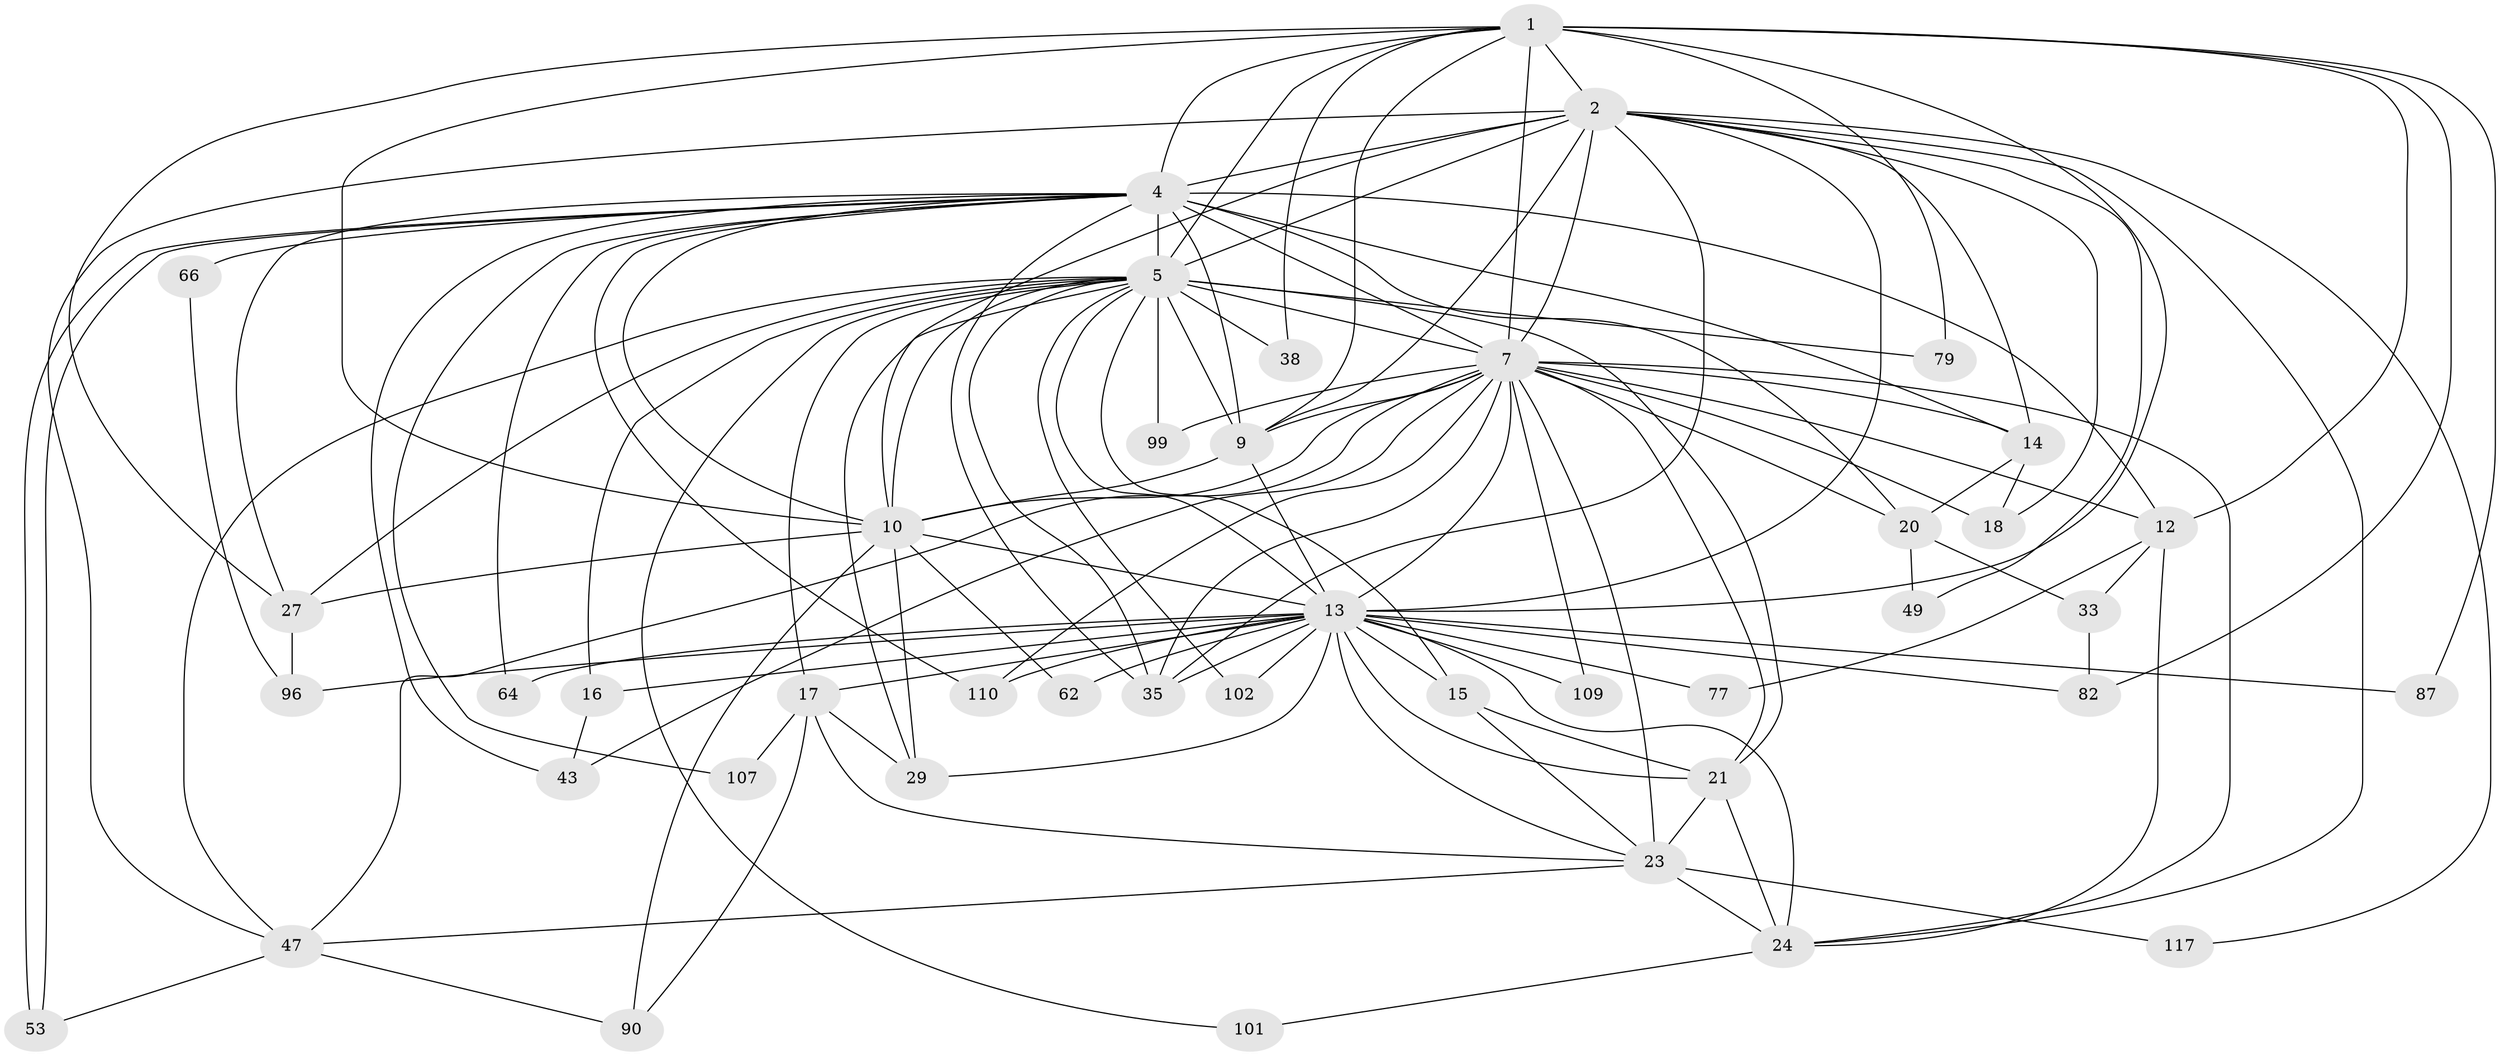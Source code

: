 // original degree distribution, {21: 0.0136986301369863, 18: 0.00684931506849315, 29: 0.00684931506849315, 28: 0.0136986301369863, 19: 0.00684931506849315, 31: 0.00684931506849315, 14: 0.00684931506849315, 15: 0.00684931506849315, 2: 0.5205479452054794, 6: 0.03424657534246575, 20: 0.00684931506849315, 5: 0.0410958904109589, 4: 0.1095890410958904, 8: 0.0136986301369863, 3: 0.1917808219178082, 7: 0.0136986301369863}
// Generated by graph-tools (version 1.1) at 2025/17/03/04/25 18:17:32]
// undirected, 43 vertices, 124 edges
graph export_dot {
graph [start="1"]
  node [color=gray90,style=filled];
  1 [super="+51+67"];
  2 [super="+128+123+93+3+65+98"];
  4 [super="+56+11+50+54+94+32+19"];
  5 [super="+70+31+6+41+37"];
  7 [super="+8+104+103+86+106+89+68+34+22+100+39+46+25"];
  9 [super="+42+44"];
  10;
  12;
  13 [super="+36+63+116+45"];
  14;
  15;
  16;
  17;
  18 [super="+78"];
  20;
  21 [super="+26+59"];
  23 [super="+74+69"];
  24 [super="+131+84+119"];
  27 [super="+83+60+28"];
  29 [super="+126+30"];
  33;
  35 [super="+129+95+40"];
  38;
  43 [super="+138"];
  47 [super="+143+92+120"];
  49;
  53 [super="+135"];
  62;
  64 [super="+130"];
  66;
  77;
  79;
  82 [super="+113"];
  87;
  90 [super="+115"];
  96 [super="+142"];
  99 [super="+111"];
  101;
  102;
  107;
  109;
  110 [super="+118"];
  117;
  1 -- 2 [weight=3];
  1 -- 4;
  1 -- 5 [weight=4];
  1 -- 7 [weight=7];
  1 -- 9 [weight=2];
  1 -- 10;
  1 -- 27 [weight=2];
  1 -- 38;
  1 -- 87;
  1 -- 13;
  1 -- 79;
  1 -- 12;
  1 -- 82;
  2 -- 4 [weight=4];
  2 -- 5 [weight=6];
  2 -- 7 [weight=6];
  2 -- 9 [weight=4];
  2 -- 10 [weight=2];
  2 -- 14;
  2 -- 47;
  2 -- 13 [weight=2];
  2 -- 24;
  2 -- 35;
  2 -- 49;
  2 -- 117;
  2 -- 18;
  4 -- 5 [weight=7];
  4 -- 7 [weight=6];
  4 -- 9 [weight=3];
  4 -- 10 [weight=2];
  4 -- 12;
  4 -- 20;
  4 -- 43;
  4 -- 53;
  4 -- 53;
  4 -- 66 [weight=3];
  4 -- 107;
  4 -- 35;
  4 -- 110;
  4 -- 27;
  4 -- 14;
  4 -- 64 [weight=2];
  5 -- 7 [weight=12];
  5 -- 9 [weight=3];
  5 -- 10 [weight=2];
  5 -- 79;
  5 -- 99;
  5 -- 17 [weight=3];
  5 -- 35;
  5 -- 47 [weight=2];
  5 -- 13;
  5 -- 102;
  5 -- 15;
  5 -- 16;
  5 -- 21 [weight=2];
  5 -- 29;
  5 -- 101;
  5 -- 38;
  5 -- 27;
  7 -- 9 [weight=5];
  7 -- 10 [weight=2];
  7 -- 14;
  7 -- 23 [weight=2];
  7 -- 99 [weight=2];
  7 -- 12;
  7 -- 18;
  7 -- 24 [weight=2];
  7 -- 35;
  7 -- 43;
  7 -- 109;
  7 -- 47 [weight=2];
  7 -- 13 [weight=4];
  7 -- 110;
  7 -- 20;
  7 -- 21;
  9 -- 10;
  9 -- 13;
  10 -- 13;
  10 -- 27;
  10 -- 62;
  10 -- 90;
  10 -- 29;
  12 -- 33;
  12 -- 77;
  12 -- 24;
  13 -- 15;
  13 -- 16 [weight=2];
  13 -- 17;
  13 -- 62;
  13 -- 77;
  13 -- 82;
  13 -- 87;
  13 -- 96;
  13 -- 110;
  13 -- 35 [weight=2];
  13 -- 102;
  13 -- 23;
  13 -- 64;
  13 -- 21;
  13 -- 24;
  13 -- 109;
  13 -- 29;
  14 -- 18;
  14 -- 20;
  15 -- 21;
  15 -- 23;
  16 -- 43;
  17 -- 29;
  17 -- 90;
  17 -- 107;
  17 -- 23;
  20 -- 33;
  20 -- 49;
  21 -- 24 [weight=2];
  21 -- 23;
  23 -- 117;
  23 -- 24;
  23 -- 47;
  24 -- 101;
  27 -- 96;
  33 -- 82;
  47 -- 90;
  47 -- 53;
  66 -- 96;
}
